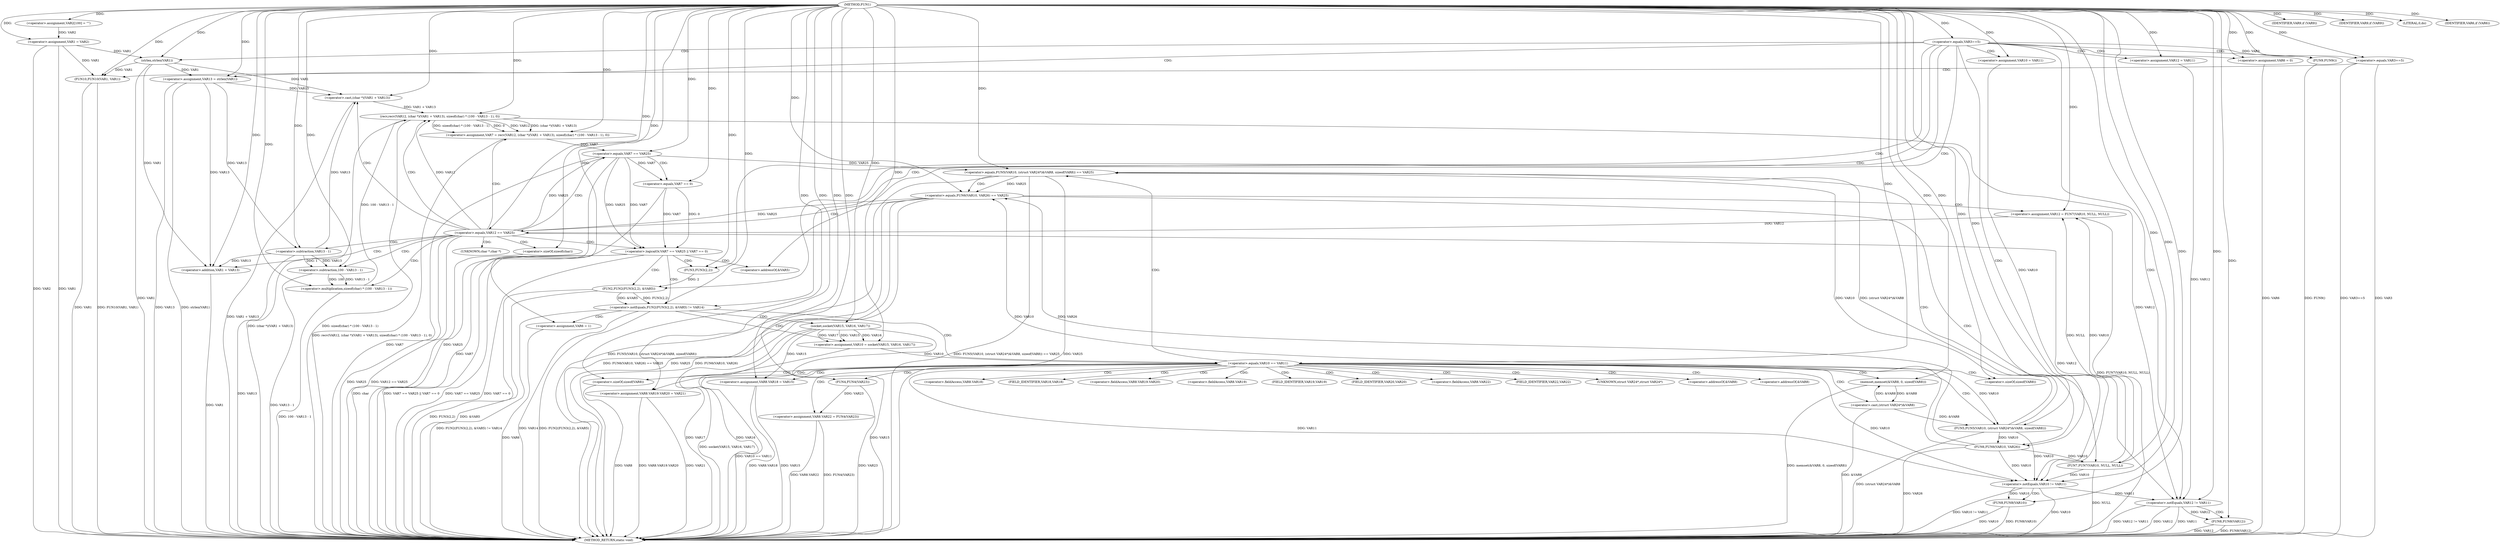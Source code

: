 digraph FUN1 {  
"1000100" [label = "(METHOD,FUN1)" ]
"1000283" [label = "(METHOD_RETURN,static void)" ]
"1000104" [label = "(<operator>.assignment,VAR2[100] = \"\")" ]
"1000107" [label = "(<operator>.assignment,VAR1 = VAR2)" ]
"1000111" [label = "(<operator>.equals,VAR3==5)" ]
"1000118" [label = "(<operator>.assignment,VAR6 = 0)" ]
"1000125" [label = "(<operator>.assignment,VAR10 = VAR11)" ]
"1000129" [label = "(<operator>.assignment,VAR12 = VAR11)" ]
"1000133" [label = "(<operator>.assignment,VAR13 = strlen(VAR1))" ]
"1000135" [label = "(strlen,strlen(VAR1))" ]
"1000140" [label = "(<operator>.notEquals,FUN2(FUN3(2,2), &VAR5) != VAR14)" ]
"1000141" [label = "(FUN2,FUN2(FUN3(2,2), &VAR5))" ]
"1000142" [label = "(FUN3,FUN3(2,2))" ]
"1000150" [label = "(<operator>.assignment,VAR6 = 1)" ]
"1000153" [label = "(<operator>.assignment,VAR10 = socket(VAR15, VAR16, VAR17))" ]
"1000155" [label = "(socket,socket(VAR15, VAR16, VAR17))" ]
"1000160" [label = "(<operator>.equals,VAR10 == VAR11)" ]
"1000165" [label = "(memset,memset(&VAR8, 0, sizeof(VAR8)))" ]
"1000169" [label = "(<operator>.sizeOf,sizeof(VAR8))" ]
"1000171" [label = "(<operator>.assignment,VAR8.VAR18 = VAR15)" ]
"1000176" [label = "(<operator>.assignment,VAR8.VAR19.VAR20 = VAR21)" ]
"1000183" [label = "(<operator>.assignment,VAR8.VAR22 = FUN4(VAR23))" ]
"1000187" [label = "(FUN4,FUN4(VAR23))" ]
"1000190" [label = "(<operator>.equals,FUN5(VAR10, (struct VAR24*)&VAR8, sizeof(VAR8)) == VAR25)" ]
"1000191" [label = "(FUN5,FUN5(VAR10, (struct VAR24*)&VAR8, sizeof(VAR8)))" ]
"1000193" [label = "(<operator>.cast,(struct VAR24*)&VAR8)" ]
"1000197" [label = "(<operator>.sizeOf,sizeof(VAR8))" ]
"1000203" [label = "(<operator>.equals,FUN6(VAR10, VAR26) == VAR25)" ]
"1000204" [label = "(FUN6,FUN6(VAR10, VAR26))" ]
"1000210" [label = "(<operator>.assignment,VAR12 = FUN7(VAR10, NULL, NULL))" ]
"1000212" [label = "(FUN7,FUN7(VAR10, NULL, NULL))" ]
"1000217" [label = "(<operator>.equals,VAR12 == VAR25)" ]
"1000222" [label = "(<operator>.assignment,VAR7 = recv(VAR12, (char *)(VAR1 + VAR13), sizeof(char) * (100 - VAR13 - 1), 0))" ]
"1000224" [label = "(recv,recv(VAR12, (char *)(VAR1 + VAR13), sizeof(char) * (100 - VAR13 - 1), 0))" ]
"1000226" [label = "(<operator>.cast,(char *)(VAR1 + VAR13))" ]
"1000228" [label = "(<operator>.addition,VAR1 + VAR13)" ]
"1000231" [label = "(<operator>.multiplication,sizeof(char) * (100 - VAR13 - 1))" ]
"1000232" [label = "(<operator>.sizeOf,sizeof(char))" ]
"1000234" [label = "(<operator>.subtraction,100 - VAR13 - 1)" ]
"1000236" [label = "(<operator>.subtraction,VAR13 - 1)" ]
"1000241" [label = "(<operator>.logicalOr,VAR7 == VAR25 || VAR7 == 0)" ]
"1000242" [label = "(<operator>.equals,VAR7 == VAR25)" ]
"1000245" [label = "(<operator>.equals,VAR7 == 0)" ]
"1000251" [label = "(IDENTIFIER,VAR9,if (VAR9))" ]
"1000254" [label = "(IDENTIFIER,VAR9,if (VAR9))" ]
"1000256" [label = "(LITERAL,0,do)" ]
"1000258" [label = "(<operator>.notEquals,VAR10 != VAR11)" ]
"1000262" [label = "(FUN8,FUN8(VAR10))" ]
"1000265" [label = "(<operator>.notEquals,VAR12 != VAR11)" ]
"1000269" [label = "(FUN8,FUN8(VAR12))" ]
"1000272" [label = "(IDENTIFIER,VAR6,if (VAR6))" ]
"1000274" [label = "(FUN9,FUN9())" ]
"1000276" [label = "(<operator>.equals,VAR3==5)" ]
"1000280" [label = "(FUN10,FUN10(VAR1, VAR1))" ]
"1000145" [label = "(<operator>.addressOf,&VAR5)" ]
"1000166" [label = "(<operator>.addressOf,&VAR8)" ]
"1000172" [label = "(<operator>.fieldAccess,VAR8.VAR18)" ]
"1000174" [label = "(FIELD_IDENTIFIER,VAR18,VAR18)" ]
"1000177" [label = "(<operator>.fieldAccess,VAR8.VAR19.VAR20)" ]
"1000178" [label = "(<operator>.fieldAccess,VAR8.VAR19)" ]
"1000180" [label = "(FIELD_IDENTIFIER,VAR19,VAR19)" ]
"1000181" [label = "(FIELD_IDENTIFIER,VAR20,VAR20)" ]
"1000184" [label = "(<operator>.fieldAccess,VAR8.VAR22)" ]
"1000186" [label = "(FIELD_IDENTIFIER,VAR22,VAR22)" ]
"1000194" [label = "(UNKNOWN,struct VAR24*,struct VAR24*)" ]
"1000195" [label = "(<operator>.addressOf,&VAR8)" ]
"1000227" [label = "(UNKNOWN,char *,char *)" ]
  "1000155" -> "1000283"  [ label = "DDG: VAR16"] 
  "1000155" -> "1000283"  [ label = "DDG: VAR15"] 
  "1000176" -> "1000283"  [ label = "DDG: VAR21"] 
  "1000258" -> "1000283"  [ label = "DDG: VAR10"] 
  "1000187" -> "1000283"  [ label = "DDG: VAR23"] 
  "1000171" -> "1000283"  [ label = "DDG: VAR8.VAR18"] 
  "1000183" -> "1000283"  [ label = "DDG: FUN4(VAR23)"] 
  "1000141" -> "1000283"  [ label = "DDG: FUN3(2,2)"] 
  "1000107" -> "1000283"  [ label = "DDG: VAR1"] 
  "1000236" -> "1000283"  [ label = "DDG: VAR13"] 
  "1000280" -> "1000283"  [ label = "DDG: VAR1"] 
  "1000234" -> "1000283"  [ label = "DDG: VAR13 - 1"] 
  "1000150" -> "1000283"  [ label = "DDG: VAR6"] 
  "1000232" -> "1000283"  [ label = "DDG: char"] 
  "1000280" -> "1000283"  [ label = "DDG: FUN10(VAR1, VAR1)"] 
  "1000190" -> "1000283"  [ label = "DDG: FUN5(VAR10, (struct VAR24*)&VAR8, sizeof(VAR8)) == VAR25"] 
  "1000224" -> "1000283"  [ label = "DDG: (char *)(VAR1 + VAR13)"] 
  "1000217" -> "1000283"  [ label = "DDG: VAR25"] 
  "1000217" -> "1000283"  [ label = "DDG: VAR12 == VAR25"] 
  "1000160" -> "1000283"  [ label = "DDG: VAR10 == VAR11"] 
  "1000226" -> "1000283"  [ label = "DDG: VAR1 + VAR13"] 
  "1000212" -> "1000283"  [ label = "DDG: NULL"] 
  "1000204" -> "1000283"  [ label = "DDG: VAR26"] 
  "1000140" -> "1000283"  [ label = "DDG: FUN2(FUN3(2,2), &VAR5)"] 
  "1000269" -> "1000283"  [ label = "DDG: FUN8(VAR12)"] 
  "1000140" -> "1000283"  [ label = "DDG: FUN2(FUN3(2,2), &VAR5) != VAR14"] 
  "1000193" -> "1000283"  [ label = "DDG: &VAR8"] 
  "1000183" -> "1000283"  [ label = "DDG: VAR8.VAR22"] 
  "1000265" -> "1000283"  [ label = "DDG: VAR12 != VAR11"] 
  "1000228" -> "1000283"  [ label = "DDG: VAR1"] 
  "1000153" -> "1000283"  [ label = "DDG: socket(VAR15, VAR16, VAR17)"] 
  "1000155" -> "1000283"  [ label = "DDG: VAR17"] 
  "1000265" -> "1000283"  [ label = "DDG: VAR11"] 
  "1000133" -> "1000283"  [ label = "DDG: VAR13"] 
  "1000190" -> "1000283"  [ label = "DDG: FUN5(VAR10, (struct VAR24*)&VAR8, sizeof(VAR8))"] 
  "1000203" -> "1000283"  [ label = "DDG: FUN6(VAR10, VAR26) == VAR25"] 
  "1000274" -> "1000283"  [ label = "DDG: FUN9()"] 
  "1000262" -> "1000283"  [ label = "DDG: VAR10"] 
  "1000258" -> "1000283"  [ label = "DDG: VAR10 != VAR11"] 
  "1000203" -> "1000283"  [ label = "DDG: VAR25"] 
  "1000265" -> "1000283"  [ label = "DDG: VAR12"] 
  "1000224" -> "1000283"  [ label = "DDG: sizeof(char) * (100 - VAR13 - 1)"] 
  "1000276" -> "1000283"  [ label = "DDG: VAR3==5"] 
  "1000210" -> "1000283"  [ label = "DDG: FUN7(VAR10, NULL, NULL)"] 
  "1000262" -> "1000283"  [ label = "DDG: FUN8(VAR10)"] 
  "1000190" -> "1000283"  [ label = "DDG: VAR25"] 
  "1000133" -> "1000283"  [ label = "DDG: strlen(VAR1)"] 
  "1000191" -> "1000283"  [ label = "DDG: (struct VAR24*)&VAR8"] 
  "1000231" -> "1000283"  [ label = "DDG: 100 - VAR13 - 1"] 
  "1000135" -> "1000283"  [ label = "DDG: VAR1"] 
  "1000276" -> "1000283"  [ label = "DDG: VAR3"] 
  "1000241" -> "1000283"  [ label = "DDG: VAR7 == VAR25"] 
  "1000141" -> "1000283"  [ label = "DDG: &VAR5"] 
  "1000176" -> "1000283"  [ label = "DDG: VAR8.VAR19.VAR20"] 
  "1000242" -> "1000283"  [ label = "DDG: VAR25"] 
  "1000269" -> "1000283"  [ label = "DDG: VAR12"] 
  "1000241" -> "1000283"  [ label = "DDG: VAR7 == 0"] 
  "1000118" -> "1000283"  [ label = "DDG: VAR6"] 
  "1000245" -> "1000283"  [ label = "DDG: VAR7"] 
  "1000241" -> "1000283"  [ label = "DDG: VAR7 == VAR25 || VAR7 == 0"] 
  "1000140" -> "1000283"  [ label = "DDG: VAR14"] 
  "1000242" -> "1000283"  [ label = "DDG: VAR7"] 
  "1000171" -> "1000283"  [ label = "DDG: VAR15"] 
  "1000107" -> "1000283"  [ label = "DDG: VAR2"] 
  "1000222" -> "1000283"  [ label = "DDG: recv(VAR12, (char *)(VAR1 + VAR13), sizeof(char) * (100 - VAR13 - 1), 0)"] 
  "1000203" -> "1000283"  [ label = "DDG: FUN6(VAR10, VAR26)"] 
  "1000197" -> "1000283"  [ label = "DDG: VAR8"] 
  "1000165" -> "1000283"  [ label = "DDG: memset(&VAR8, 0, sizeof(VAR8))"] 
  "1000100" -> "1000104"  [ label = "DDG: "] 
  "1000104" -> "1000107"  [ label = "DDG: VAR2"] 
  "1000100" -> "1000107"  [ label = "DDG: "] 
  "1000100" -> "1000111"  [ label = "DDG: "] 
  "1000100" -> "1000118"  [ label = "DDG: "] 
  "1000100" -> "1000125"  [ label = "DDG: "] 
  "1000100" -> "1000129"  [ label = "DDG: "] 
  "1000135" -> "1000133"  [ label = "DDG: VAR1"] 
  "1000100" -> "1000133"  [ label = "DDG: "] 
  "1000107" -> "1000135"  [ label = "DDG: VAR1"] 
  "1000100" -> "1000135"  [ label = "DDG: "] 
  "1000141" -> "1000140"  [ label = "DDG: FUN3(2,2)"] 
  "1000141" -> "1000140"  [ label = "DDG: &VAR5"] 
  "1000142" -> "1000141"  [ label = "DDG: 2"] 
  "1000100" -> "1000142"  [ label = "DDG: "] 
  "1000100" -> "1000140"  [ label = "DDG: "] 
  "1000100" -> "1000150"  [ label = "DDG: "] 
  "1000155" -> "1000153"  [ label = "DDG: VAR15"] 
  "1000155" -> "1000153"  [ label = "DDG: VAR16"] 
  "1000155" -> "1000153"  [ label = "DDG: VAR17"] 
  "1000100" -> "1000153"  [ label = "DDG: "] 
  "1000100" -> "1000155"  [ label = "DDG: "] 
  "1000153" -> "1000160"  [ label = "DDG: VAR10"] 
  "1000100" -> "1000160"  [ label = "DDG: "] 
  "1000193" -> "1000165"  [ label = "DDG: &VAR8"] 
  "1000100" -> "1000165"  [ label = "DDG: "] 
  "1000100" -> "1000169"  [ label = "DDG: "] 
  "1000155" -> "1000171"  [ label = "DDG: VAR15"] 
  "1000100" -> "1000171"  [ label = "DDG: "] 
  "1000100" -> "1000176"  [ label = "DDG: "] 
  "1000187" -> "1000183"  [ label = "DDG: VAR23"] 
  "1000100" -> "1000187"  [ label = "DDG: "] 
  "1000191" -> "1000190"  [ label = "DDG: VAR10"] 
  "1000191" -> "1000190"  [ label = "DDG: (struct VAR24*)&VAR8"] 
  "1000160" -> "1000191"  [ label = "DDG: VAR10"] 
  "1000100" -> "1000191"  [ label = "DDG: "] 
  "1000193" -> "1000191"  [ label = "DDG: &VAR8"] 
  "1000165" -> "1000193"  [ label = "DDG: &VAR8"] 
  "1000100" -> "1000197"  [ label = "DDG: "] 
  "1000242" -> "1000190"  [ label = "DDG: VAR25"] 
  "1000100" -> "1000190"  [ label = "DDG: "] 
  "1000204" -> "1000203"  [ label = "DDG: VAR10"] 
  "1000204" -> "1000203"  [ label = "DDG: VAR26"] 
  "1000191" -> "1000204"  [ label = "DDG: VAR10"] 
  "1000100" -> "1000204"  [ label = "DDG: "] 
  "1000190" -> "1000203"  [ label = "DDG: VAR25"] 
  "1000100" -> "1000203"  [ label = "DDG: "] 
  "1000212" -> "1000210"  [ label = "DDG: VAR10"] 
  "1000212" -> "1000210"  [ label = "DDG: NULL"] 
  "1000100" -> "1000210"  [ label = "DDG: "] 
  "1000204" -> "1000212"  [ label = "DDG: VAR10"] 
  "1000100" -> "1000212"  [ label = "DDG: "] 
  "1000210" -> "1000217"  [ label = "DDG: VAR12"] 
  "1000100" -> "1000217"  [ label = "DDG: "] 
  "1000203" -> "1000217"  [ label = "DDG: VAR25"] 
  "1000224" -> "1000222"  [ label = "DDG: VAR12"] 
  "1000224" -> "1000222"  [ label = "DDG: (char *)(VAR1 + VAR13)"] 
  "1000224" -> "1000222"  [ label = "DDG: sizeof(char) * (100 - VAR13 - 1)"] 
  "1000224" -> "1000222"  [ label = "DDG: 0"] 
  "1000100" -> "1000222"  [ label = "DDG: "] 
  "1000217" -> "1000224"  [ label = "DDG: VAR12"] 
  "1000100" -> "1000224"  [ label = "DDG: "] 
  "1000226" -> "1000224"  [ label = "DDG: VAR1 + VAR13"] 
  "1000135" -> "1000226"  [ label = "DDG: VAR1"] 
  "1000100" -> "1000226"  [ label = "DDG: "] 
  "1000236" -> "1000226"  [ label = "DDG: VAR13"] 
  "1000133" -> "1000226"  [ label = "DDG: VAR13"] 
  "1000135" -> "1000228"  [ label = "DDG: VAR1"] 
  "1000100" -> "1000228"  [ label = "DDG: "] 
  "1000236" -> "1000228"  [ label = "DDG: VAR13"] 
  "1000133" -> "1000228"  [ label = "DDG: VAR13"] 
  "1000231" -> "1000224"  [ label = "DDG: 100 - VAR13 - 1"] 
  "1000100" -> "1000231"  [ label = "DDG: "] 
  "1000100" -> "1000232"  [ label = "DDG: "] 
  "1000234" -> "1000231"  [ label = "DDG: 100"] 
  "1000234" -> "1000231"  [ label = "DDG: VAR13 - 1"] 
  "1000100" -> "1000234"  [ label = "DDG: "] 
  "1000236" -> "1000234"  [ label = "DDG: VAR13"] 
  "1000236" -> "1000234"  [ label = "DDG: 1"] 
  "1000100" -> "1000236"  [ label = "DDG: "] 
  "1000133" -> "1000236"  [ label = "DDG: VAR13"] 
  "1000242" -> "1000241"  [ label = "DDG: VAR7"] 
  "1000242" -> "1000241"  [ label = "DDG: VAR25"] 
  "1000222" -> "1000242"  [ label = "DDG: VAR7"] 
  "1000100" -> "1000242"  [ label = "DDG: "] 
  "1000217" -> "1000242"  [ label = "DDG: VAR25"] 
  "1000245" -> "1000241"  [ label = "DDG: VAR7"] 
  "1000245" -> "1000241"  [ label = "DDG: 0"] 
  "1000242" -> "1000245"  [ label = "DDG: VAR7"] 
  "1000100" -> "1000245"  [ label = "DDG: "] 
  "1000100" -> "1000251"  [ label = "DDG: "] 
  "1000100" -> "1000254"  [ label = "DDG: "] 
  "1000100" -> "1000256"  [ label = "DDG: "] 
  "1000125" -> "1000258"  [ label = "DDG: VAR10"] 
  "1000212" -> "1000258"  [ label = "DDG: VAR10"] 
  "1000204" -> "1000258"  [ label = "DDG: VAR10"] 
  "1000160" -> "1000258"  [ label = "DDG: VAR10"] 
  "1000191" -> "1000258"  [ label = "DDG: VAR10"] 
  "1000100" -> "1000258"  [ label = "DDG: "] 
  "1000160" -> "1000258"  [ label = "DDG: VAR11"] 
  "1000258" -> "1000262"  [ label = "DDG: VAR10"] 
  "1000100" -> "1000262"  [ label = "DDG: "] 
  "1000129" -> "1000265"  [ label = "DDG: VAR12"] 
  "1000224" -> "1000265"  [ label = "DDG: VAR12"] 
  "1000217" -> "1000265"  [ label = "DDG: VAR12"] 
  "1000100" -> "1000265"  [ label = "DDG: "] 
  "1000258" -> "1000265"  [ label = "DDG: VAR11"] 
  "1000265" -> "1000269"  [ label = "DDG: VAR12"] 
  "1000100" -> "1000269"  [ label = "DDG: "] 
  "1000100" -> "1000272"  [ label = "DDG: "] 
  "1000100" -> "1000274"  [ label = "DDG: "] 
  "1000111" -> "1000276"  [ label = "DDG: VAR3"] 
  "1000100" -> "1000276"  [ label = "DDG: "] 
  "1000107" -> "1000280"  [ label = "DDG: VAR1"] 
  "1000135" -> "1000280"  [ label = "DDG: VAR1"] 
  "1000100" -> "1000280"  [ label = "DDG: "] 
  "1000111" -> "1000125"  [ label = "CDG: "] 
  "1000111" -> "1000258"  [ label = "CDG: "] 
  "1000111" -> "1000142"  [ label = "CDG: "] 
  "1000111" -> "1000141"  [ label = "CDG: "] 
  "1000111" -> "1000133"  [ label = "CDG: "] 
  "1000111" -> "1000145"  [ label = "CDG: "] 
  "1000111" -> "1000265"  [ label = "CDG: "] 
  "1000111" -> "1000135"  [ label = "CDG: "] 
  "1000111" -> "1000118"  [ label = "CDG: "] 
  "1000111" -> "1000129"  [ label = "CDG: "] 
  "1000111" -> "1000140"  [ label = "CDG: "] 
  "1000111" -> "1000274"  [ label = "CDG: "] 
  "1000140" -> "1000150"  [ label = "CDG: "] 
  "1000140" -> "1000160"  [ label = "CDG: "] 
  "1000140" -> "1000153"  [ label = "CDG: "] 
  "1000140" -> "1000155"  [ label = "CDG: "] 
  "1000160" -> "1000174"  [ label = "CDG: "] 
  "1000160" -> "1000191"  [ label = "CDG: "] 
  "1000160" -> "1000197"  [ label = "CDG: "] 
  "1000160" -> "1000166"  [ label = "CDG: "] 
  "1000160" -> "1000180"  [ label = "CDG: "] 
  "1000160" -> "1000183"  [ label = "CDG: "] 
  "1000160" -> "1000165"  [ label = "CDG: "] 
  "1000160" -> "1000190"  [ label = "CDG: "] 
  "1000160" -> "1000194"  [ label = "CDG: "] 
  "1000160" -> "1000176"  [ label = "CDG: "] 
  "1000160" -> "1000187"  [ label = "CDG: "] 
  "1000160" -> "1000195"  [ label = "CDG: "] 
  "1000160" -> "1000186"  [ label = "CDG: "] 
  "1000160" -> "1000172"  [ label = "CDG: "] 
  "1000160" -> "1000169"  [ label = "CDG: "] 
  "1000160" -> "1000178"  [ label = "CDG: "] 
  "1000160" -> "1000171"  [ label = "CDG: "] 
  "1000160" -> "1000193"  [ label = "CDG: "] 
  "1000160" -> "1000184"  [ label = "CDG: "] 
  "1000160" -> "1000177"  [ label = "CDG: "] 
  "1000160" -> "1000181"  [ label = "CDG: "] 
  "1000190" -> "1000204"  [ label = "CDG: "] 
  "1000190" -> "1000203"  [ label = "CDG: "] 
  "1000203" -> "1000210"  [ label = "CDG: "] 
  "1000203" -> "1000217"  [ label = "CDG: "] 
  "1000203" -> "1000212"  [ label = "CDG: "] 
  "1000217" -> "1000227"  [ label = "CDG: "] 
  "1000217" -> "1000236"  [ label = "CDG: "] 
  "1000217" -> "1000222"  [ label = "CDG: "] 
  "1000217" -> "1000242"  [ label = "CDG: "] 
  "1000217" -> "1000224"  [ label = "CDG: "] 
  "1000217" -> "1000226"  [ label = "CDG: "] 
  "1000217" -> "1000232"  [ label = "CDG: "] 
  "1000217" -> "1000234"  [ label = "CDG: "] 
  "1000217" -> "1000231"  [ label = "CDG: "] 
  "1000217" -> "1000241"  [ label = "CDG: "] 
  "1000217" -> "1000228"  [ label = "CDG: "] 
  "1000241" -> "1000142"  [ label = "CDG: "] 
  "1000241" -> "1000141"  [ label = "CDG: "] 
  "1000241" -> "1000145"  [ label = "CDG: "] 
  "1000241" -> "1000140"  [ label = "CDG: "] 
  "1000242" -> "1000245"  [ label = "CDG: "] 
  "1000258" -> "1000262"  [ label = "CDG: "] 
  "1000265" -> "1000269"  [ label = "CDG: "] 
  "1000276" -> "1000280"  [ label = "CDG: "] 
}
